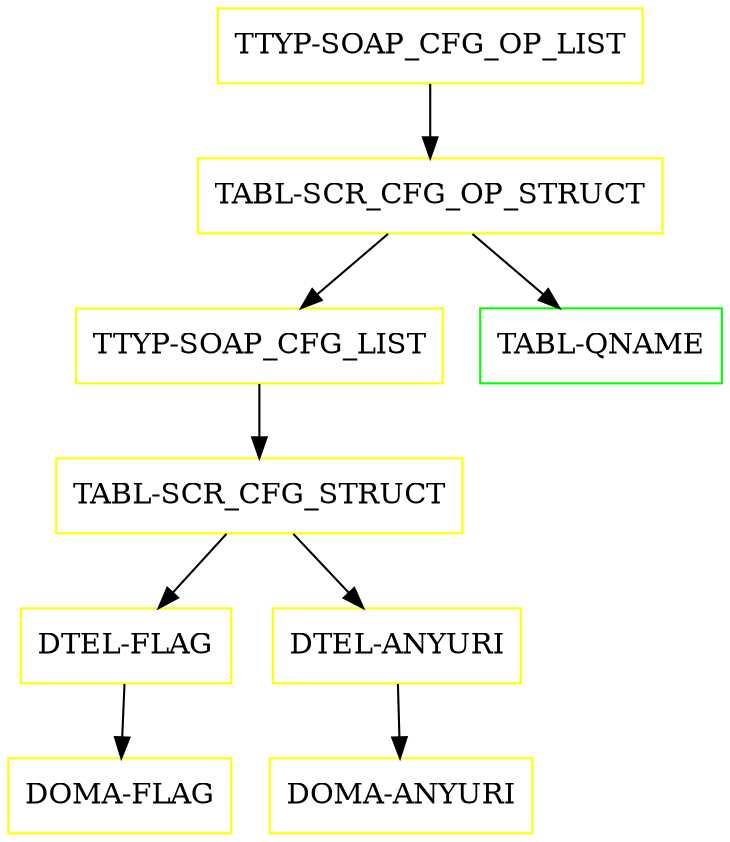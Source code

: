 digraph G {
  "TTYP-SOAP_CFG_OP_LIST" [shape=box,color=yellow];
  "TABL-SCR_CFG_OP_STRUCT" [shape=box,color=yellow,URL="./TABL_SCR_CFG_OP_STRUCT.html"];
  "TTYP-SOAP_CFG_LIST" [shape=box,color=yellow,URL="./TTYP_SOAP_CFG_LIST.html"];
  "TABL-SCR_CFG_STRUCT" [shape=box,color=yellow,URL="./TABL_SCR_CFG_STRUCT.html"];
  "DTEL-FLAG" [shape=box,color=yellow,URL="./DTEL_FLAG.html"];
  "DOMA-FLAG" [shape=box,color=yellow,URL="./DOMA_FLAG.html"];
  "DTEL-ANYURI" [shape=box,color=yellow,URL="./DTEL_ANYURI.html"];
  "DOMA-ANYURI" [shape=box,color=yellow,URL="./DOMA_ANYURI.html"];
  "TABL-QNAME" [shape=box,color=green,URL="./TABL_QNAME.html"];
  "TTYP-SOAP_CFG_OP_LIST" -> "TABL-SCR_CFG_OP_STRUCT";
  "TABL-SCR_CFG_OP_STRUCT" -> "TABL-QNAME";
  "TABL-SCR_CFG_OP_STRUCT" -> "TTYP-SOAP_CFG_LIST";
  "TTYP-SOAP_CFG_LIST" -> "TABL-SCR_CFG_STRUCT";
  "TABL-SCR_CFG_STRUCT" -> "DTEL-ANYURI";
  "TABL-SCR_CFG_STRUCT" -> "DTEL-FLAG";
  "DTEL-FLAG" -> "DOMA-FLAG";
  "DTEL-ANYURI" -> "DOMA-ANYURI";
}
